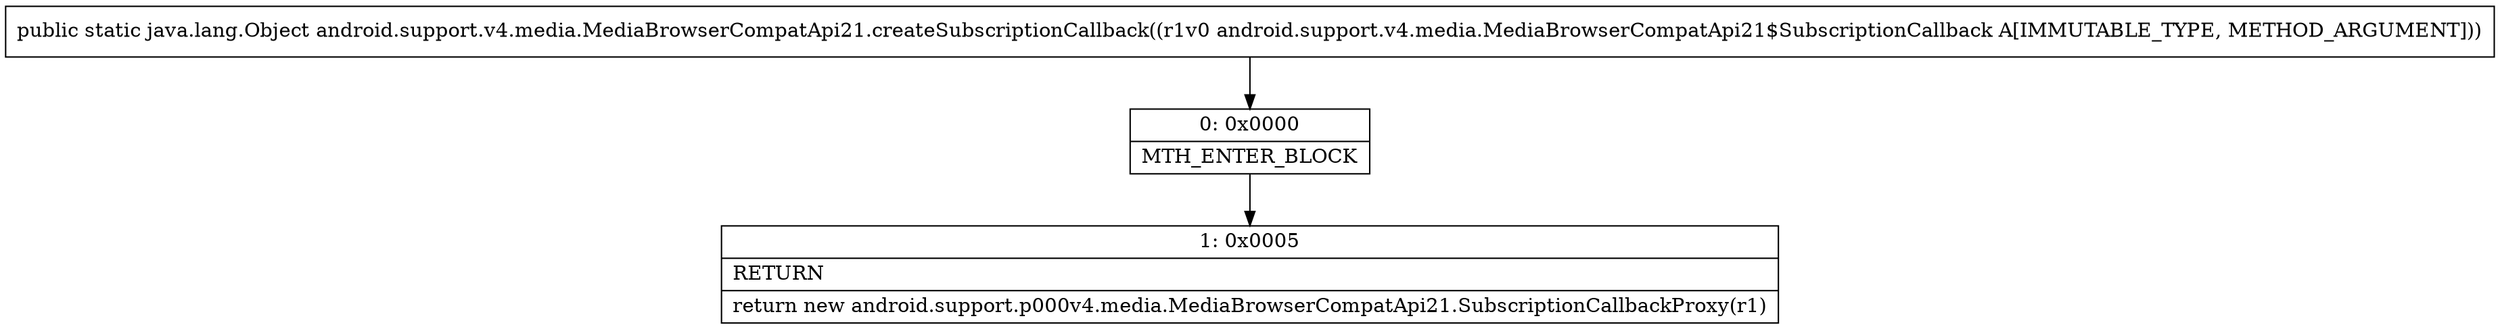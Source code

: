 digraph "CFG forandroid.support.v4.media.MediaBrowserCompatApi21.createSubscriptionCallback(Landroid\/support\/v4\/media\/MediaBrowserCompatApi21$SubscriptionCallback;)Ljava\/lang\/Object;" {
Node_0 [shape=record,label="{0\:\ 0x0000|MTH_ENTER_BLOCK\l}"];
Node_1 [shape=record,label="{1\:\ 0x0005|RETURN\l|return new android.support.p000v4.media.MediaBrowserCompatApi21.SubscriptionCallbackProxy(r1)\l}"];
MethodNode[shape=record,label="{public static java.lang.Object android.support.v4.media.MediaBrowserCompatApi21.createSubscriptionCallback((r1v0 android.support.v4.media.MediaBrowserCompatApi21$SubscriptionCallback A[IMMUTABLE_TYPE, METHOD_ARGUMENT])) }"];
MethodNode -> Node_0;
Node_0 -> Node_1;
}

